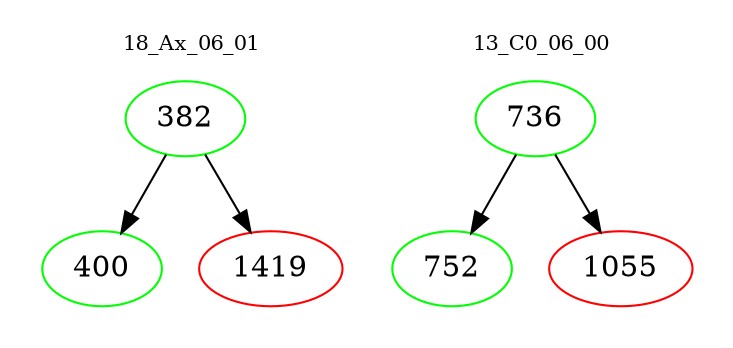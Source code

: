 digraph{
subgraph cluster_0 {
color = white
label = "18_Ax_06_01";
fontsize=10;
T0_382 [label="382", color="green"]
T0_382 -> T0_400 [color="black"]
T0_400 [label="400", color="green"]
T0_382 -> T0_1419 [color="black"]
T0_1419 [label="1419", color="red"]
}
subgraph cluster_1 {
color = white
label = "13_C0_06_00";
fontsize=10;
T1_736 [label="736", color="green"]
T1_736 -> T1_752 [color="black"]
T1_752 [label="752", color="green"]
T1_736 -> T1_1055 [color="black"]
T1_1055 [label="1055", color="red"]
}
}
